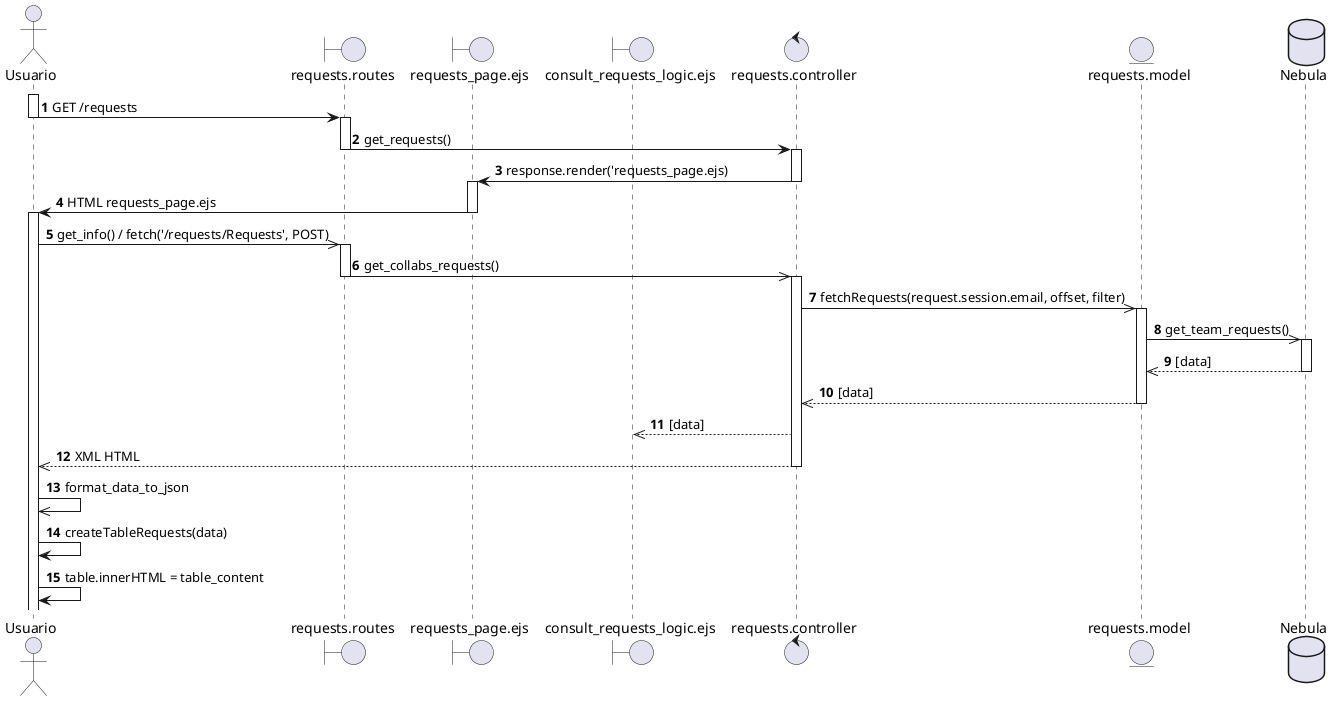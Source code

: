 @startuml Prueba
autonumber
actor Usuario as u
boundary requests.routes as rr
boundary requests_page.ejs as rpe
boundary consult_requests_logic.ejs as crl
control requests.controller as rc
entity requests.model as rm
database Nebula as db

activate u
u -> rr : GET /requests
deactivate u

activate rr
rr -> rc : get_requests()
deactivate rr
activate rc
rc -> rpe : response.render('requests_page.ejs)
deactivate rc
activate rpe 
rpe -> u : HTML requests_page.ejs
deactivate rpe
activate u
u ->> rr : get_info() / fetch('/requests/Requests', POST)
activate rr
rr ->> rc : get_collabs_requests()
deactivate rr
activate rc
rc ->> rm : fetchRequests(request.session.email, offset, filter)
activate rm
rm ->> db : get_team_requests()
activate db
db -->> rm : [data] 
deactivate db
rm -->> rc : [data]
deactivate rm
rc -->> crl : [data]
rc -->> u : XML HTML
deactivate rc

u ->> u : format_data_to_json
u -> u : createTableRequests(data)
u -> u : table.innerHTML = table_content
deactivate rpe

@enduml